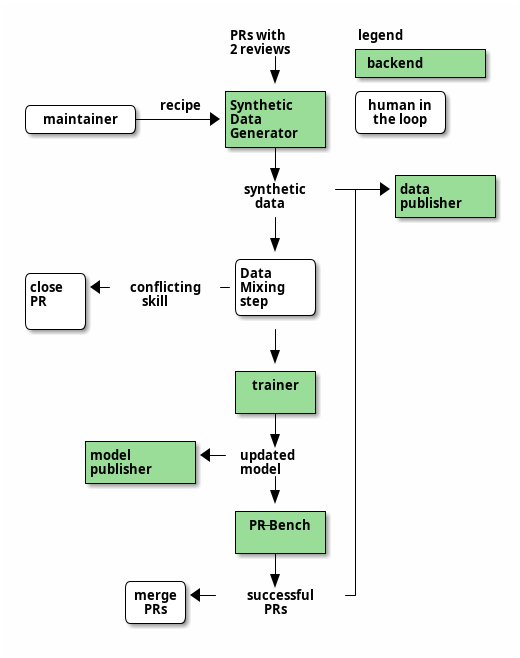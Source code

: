 @startditaa
                     PRs with    legend         
                     2 reviews   +------------+ 
                         |       |backend cGRE| 
                         v       +------------+ 
                    +---------+  /--------\     
/----------\ recipe |Synthetic|  |human in|     
|maintainer+------->|Data cGRE|  |the loop|     
\----------/        |Generator|  \--------/     
                    +----+---++                 
                         |                      
                         v           +---------+
                     synthetic --+-->|data cGRE|
                       data      |   |publisher|
                         |       |   +---------+
                         |       |              
                         v       |              
                     /-------\   |              
/-----\              |Data   |   |              
|close|<-conflicting-|Mixing |   |              
|PR   |    skill     |step   |   |              
|     |              \-------/   |              
\-----/                  |       |              
                         |       |              
                         v       |              
                     +-------+   |              
                     |trainer|   |              
                     |   cGRE|   |              
                     +---+---+   |              
                         |       |              
      +----------+       v       |              
      |model cGRE|<-- updated    |              
      |publisher |    model      |              
      +----------+       |       |              
                         v       |              
                     +--------+  |              
                     |PR-Bench|  |              
                     |    cGRE|  |              
                     +---+----+  |              
                         |       |              
          /-----\        v       |              
          |merge|<-- successful -+              
          | PRs |       PRs                     
          \-----/                               
@endditaa
